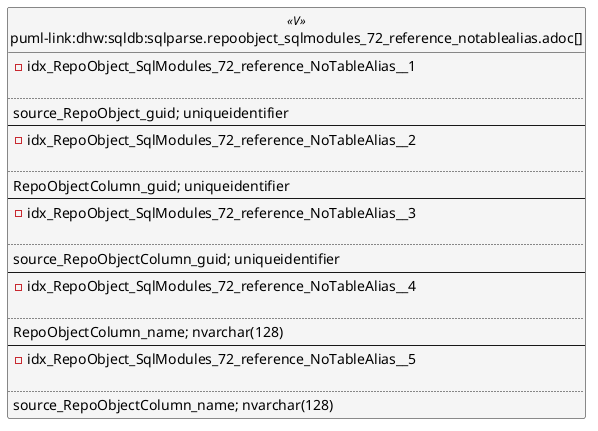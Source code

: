 @startuml
left to right direction
'top to bottom direction
hide circle
'avoide "." issues:
set namespaceSeparator none


skinparam class {
  BackgroundColor White
  BackgroundColor<<FN>> Yellow
  BackgroundColor<<FS>> Yellow
  BackgroundColor<<FT>> LightGray
  BackgroundColor<<IF>> Yellow
  BackgroundColor<<IS>> Yellow
  BackgroundColor<<P>> Aqua
  BackgroundColor<<PC>> Aqua
  BackgroundColor<<SN>> Yellow
  BackgroundColor<<SO>> SlateBlue
  BackgroundColor<<TF>> LightGray
  BackgroundColor<<TR>> Tomato
  BackgroundColor<<U>> White
  BackgroundColor<<V>> WhiteSmoke
  BackgroundColor<<X>> Aqua
  BackgroundColor<<external>> AliceBlue
}


entity "puml-link:dhw:sqldb:sqlparse.repoobject_sqlmodules_72_reference_notablealias.adoc[]" as sqlparse.RepoObject_SqlModules_72_reference_NoTableAlias << V >> {
- idx_RepoObject_SqlModules_72_reference_NoTableAlias__1

..
source_RepoObject_guid; uniqueidentifier
--
- idx_RepoObject_SqlModules_72_reference_NoTableAlias__2

..
RepoObjectColumn_guid; uniqueidentifier
--
- idx_RepoObject_SqlModules_72_reference_NoTableAlias__3

..
source_RepoObjectColumn_guid; uniqueidentifier
--
- idx_RepoObject_SqlModules_72_reference_NoTableAlias__4

..
RepoObjectColumn_name; nvarchar(128)
--
- idx_RepoObject_SqlModules_72_reference_NoTableAlias__5

..
source_RepoObjectColumn_name; nvarchar(128)
}


@enduml

